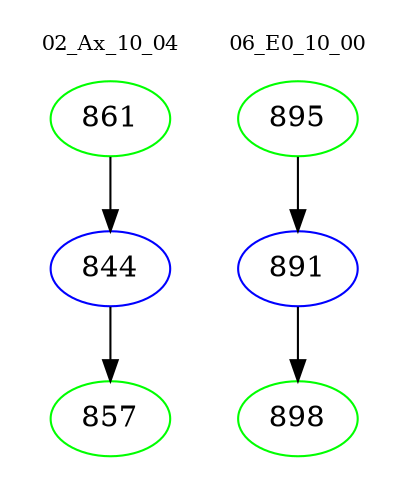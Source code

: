 digraph{
subgraph cluster_0 {
color = white
label = "02_Ax_10_04";
fontsize=10;
T0_861 [label="861", color="green"]
T0_861 -> T0_844 [color="black"]
T0_844 [label="844", color="blue"]
T0_844 -> T0_857 [color="black"]
T0_857 [label="857", color="green"]
}
subgraph cluster_1 {
color = white
label = "06_E0_10_00";
fontsize=10;
T1_895 [label="895", color="green"]
T1_895 -> T1_891 [color="black"]
T1_891 [label="891", color="blue"]
T1_891 -> T1_898 [color="black"]
T1_898 [label="898", color="green"]
}
}
